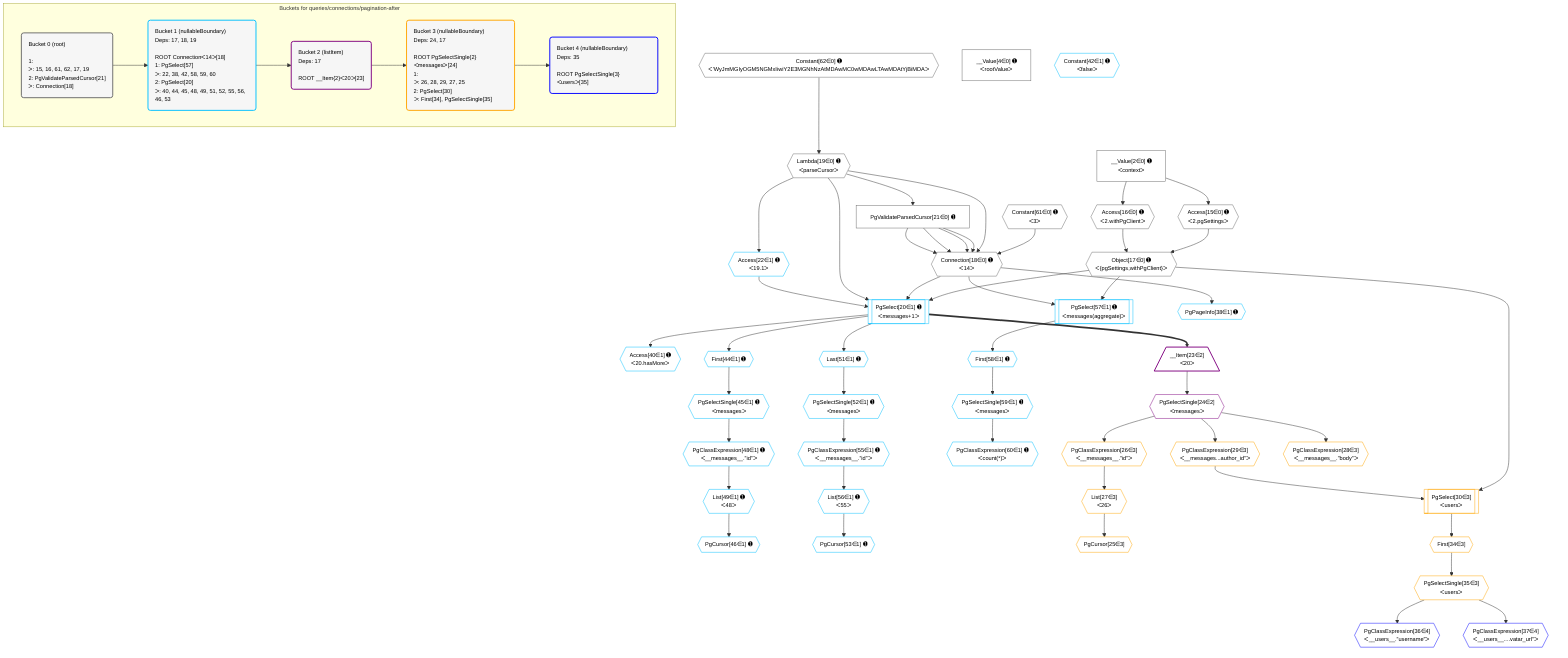 %%{init: {'themeVariables': { 'fontSize': '12px'}}}%%
graph TD
    classDef path fill:#eee,stroke:#000,color:#000
    classDef plan fill:#fff,stroke-width:1px,color:#000
    classDef itemplan fill:#fff,stroke-width:2px,color:#000
    classDef unbatchedplan fill:#dff,stroke-width:1px,color:#000
    classDef sideeffectplan fill:#fcc,stroke-width:2px,color:#000
    classDef bucket fill:#f6f6f6,color:#000,stroke-width:2px,text-align:left


    %% plan dependencies
    Connection18{{"Connection[18∈0] ➊<br />ᐸ14ᐳ"}}:::plan
    Constant61{{"Constant[61∈0] ➊<br />ᐸ3ᐳ"}}:::plan
    Lambda19{{"Lambda[19∈0] ➊<br />ᐸparseCursorᐳ"}}:::plan
    PgValidateParsedCursor21["PgValidateParsedCursor[21∈0] ➊"]:::plan
    Constant61 & Lambda19 & PgValidateParsedCursor21 & PgValidateParsedCursor21 & PgValidateParsedCursor21 & PgValidateParsedCursor21 --> Connection18
    Object17{{"Object[17∈0] ➊<br />ᐸ{pgSettings,withPgClient}ᐳ"}}:::plan
    Access15{{"Access[15∈0] ➊<br />ᐸ2.pgSettingsᐳ"}}:::plan
    Access16{{"Access[16∈0] ➊<br />ᐸ2.withPgClientᐳ"}}:::plan
    Access15 & Access16 --> Object17
    __Value2["__Value[2∈0] ➊<br />ᐸcontextᐳ"]:::plan
    __Value2 --> Access15
    __Value2 --> Access16
    Constant62{{"Constant[62∈0] ➊<br />ᐸ'WyJmMGIyOGM5NGMxIiwiY2E3MGNhNzAtMDAwMC0wMDAwLTAwMDAtYjBiMDAᐳ"}}:::plan
    Constant62 --> Lambda19
    Lambda19 --> PgValidateParsedCursor21
    __Value4["__Value[4∈0] ➊<br />ᐸrootValueᐳ"]:::plan
    PgSelect20[["PgSelect[20∈1] ➊<br />ᐸmessages+1ᐳ"]]:::plan
    Access22{{"Access[22∈1] ➊<br />ᐸ19.1ᐳ"}}:::plan
    Object17 & Connection18 & Lambda19 & Access22 --> PgSelect20
    PgSelect57[["PgSelect[57∈1] ➊<br />ᐸmessages(aggregate)ᐳ"]]:::plan
    Object17 & Connection18 --> PgSelect57
    Lambda19 --> Access22
    PgPageInfo38{{"PgPageInfo[38∈1] ➊"}}:::plan
    Connection18 --> PgPageInfo38
    Access40{{"Access[40∈1] ➊<br />ᐸ20.hasMoreᐳ"}}:::plan
    PgSelect20 --> Access40
    First44{{"First[44∈1] ➊"}}:::plan
    PgSelect20 --> First44
    PgSelectSingle45{{"PgSelectSingle[45∈1] ➊<br />ᐸmessagesᐳ"}}:::plan
    First44 --> PgSelectSingle45
    PgCursor46{{"PgCursor[46∈1] ➊"}}:::plan
    List49{{"List[49∈1] ➊<br />ᐸ48ᐳ"}}:::plan
    List49 --> PgCursor46
    PgClassExpression48{{"PgClassExpression[48∈1] ➊<br />ᐸ__messages__.”id”ᐳ"}}:::plan
    PgSelectSingle45 --> PgClassExpression48
    PgClassExpression48 --> List49
    Last51{{"Last[51∈1] ➊"}}:::plan
    PgSelect20 --> Last51
    PgSelectSingle52{{"PgSelectSingle[52∈1] ➊<br />ᐸmessagesᐳ"}}:::plan
    Last51 --> PgSelectSingle52
    PgCursor53{{"PgCursor[53∈1] ➊"}}:::plan
    List56{{"List[56∈1] ➊<br />ᐸ55ᐳ"}}:::plan
    List56 --> PgCursor53
    PgClassExpression55{{"PgClassExpression[55∈1] ➊<br />ᐸ__messages__.”id”ᐳ"}}:::plan
    PgSelectSingle52 --> PgClassExpression55
    PgClassExpression55 --> List56
    First58{{"First[58∈1] ➊"}}:::plan
    PgSelect57 --> First58
    PgSelectSingle59{{"PgSelectSingle[59∈1] ➊<br />ᐸmessagesᐳ"}}:::plan
    First58 --> PgSelectSingle59
    PgClassExpression60{{"PgClassExpression[60∈1] ➊<br />ᐸcount(*)ᐳ"}}:::plan
    PgSelectSingle59 --> PgClassExpression60
    Constant42{{"Constant[42∈1] ➊<br />ᐸfalseᐳ"}}:::plan
    __Item23[/"__Item[23∈2]<br />ᐸ20ᐳ"\]:::itemplan
    PgSelect20 ==> __Item23
    PgSelectSingle24{{"PgSelectSingle[24∈2]<br />ᐸmessagesᐳ"}}:::plan
    __Item23 --> PgSelectSingle24
    PgSelect30[["PgSelect[30∈3]<br />ᐸusersᐳ"]]:::plan
    PgClassExpression29{{"PgClassExpression[29∈3]<br />ᐸ__messages...author_id”ᐳ"}}:::plan
    Object17 & PgClassExpression29 --> PgSelect30
    PgCursor25{{"PgCursor[25∈3]"}}:::plan
    List27{{"List[27∈3]<br />ᐸ26ᐳ"}}:::plan
    List27 --> PgCursor25
    PgClassExpression26{{"PgClassExpression[26∈3]<br />ᐸ__messages__.”id”ᐳ"}}:::plan
    PgSelectSingle24 --> PgClassExpression26
    PgClassExpression26 --> List27
    PgClassExpression28{{"PgClassExpression[28∈3]<br />ᐸ__messages__.”body”ᐳ"}}:::plan
    PgSelectSingle24 --> PgClassExpression28
    PgSelectSingle24 --> PgClassExpression29
    First34{{"First[34∈3]"}}:::plan
    PgSelect30 --> First34
    PgSelectSingle35{{"PgSelectSingle[35∈3]<br />ᐸusersᐳ"}}:::plan
    First34 --> PgSelectSingle35
    PgClassExpression36{{"PgClassExpression[36∈4]<br />ᐸ__users__.”username”ᐳ"}}:::plan
    PgSelectSingle35 --> PgClassExpression36
    PgClassExpression37{{"PgClassExpression[37∈4]<br />ᐸ__users__....vatar_url”ᐳ"}}:::plan
    PgSelectSingle35 --> PgClassExpression37

    %% define steps

    subgraph "Buckets for queries/connections/pagination-after"
    Bucket0("Bucket 0 (root)<br /><br />1: <br />ᐳ: 15, 16, 61, 62, 17, 19<br />2: PgValidateParsedCursor[21]<br />ᐳ: Connection[18]"):::bucket
    classDef bucket0 stroke:#696969
    class Bucket0,__Value2,__Value4,Access15,Access16,Object17,Connection18,Lambda19,PgValidateParsedCursor21,Constant61,Constant62 bucket0
    Bucket1("Bucket 1 (nullableBoundary)<br />Deps: 17, 18, 19<br /><br />ROOT Connectionᐸ14ᐳ[18]<br />1: PgSelect[57]<br />ᐳ: 22, 38, 42, 58, 59, 60<br />2: PgSelect[20]<br />ᐳ: 40, 44, 45, 48, 49, 51, 52, 55, 56, 46, 53"):::bucket
    classDef bucket1 stroke:#00bfff
    class Bucket1,PgSelect20,Access22,PgPageInfo38,Access40,Constant42,First44,PgSelectSingle45,PgCursor46,PgClassExpression48,List49,Last51,PgSelectSingle52,PgCursor53,PgClassExpression55,List56,PgSelect57,First58,PgSelectSingle59,PgClassExpression60 bucket1
    Bucket2("Bucket 2 (listItem)<br />Deps: 17<br /><br />ROOT __Item{2}ᐸ20ᐳ[23]"):::bucket
    classDef bucket2 stroke:#7f007f
    class Bucket2,__Item23,PgSelectSingle24 bucket2
    Bucket3("Bucket 3 (nullableBoundary)<br />Deps: 24, 17<br /><br />ROOT PgSelectSingle{2}ᐸmessagesᐳ[24]<br />1: <br />ᐳ: 26, 28, 29, 27, 25<br />2: PgSelect[30]<br />ᐳ: First[34], PgSelectSingle[35]"):::bucket
    classDef bucket3 stroke:#ffa500
    class Bucket3,PgCursor25,PgClassExpression26,List27,PgClassExpression28,PgClassExpression29,PgSelect30,First34,PgSelectSingle35 bucket3
    Bucket4("Bucket 4 (nullableBoundary)<br />Deps: 35<br /><br />ROOT PgSelectSingle{3}ᐸusersᐳ[35]"):::bucket
    classDef bucket4 stroke:#0000ff
    class Bucket4,PgClassExpression36,PgClassExpression37 bucket4
    Bucket0 --> Bucket1
    Bucket1 --> Bucket2
    Bucket2 --> Bucket3
    Bucket3 --> Bucket4
    end